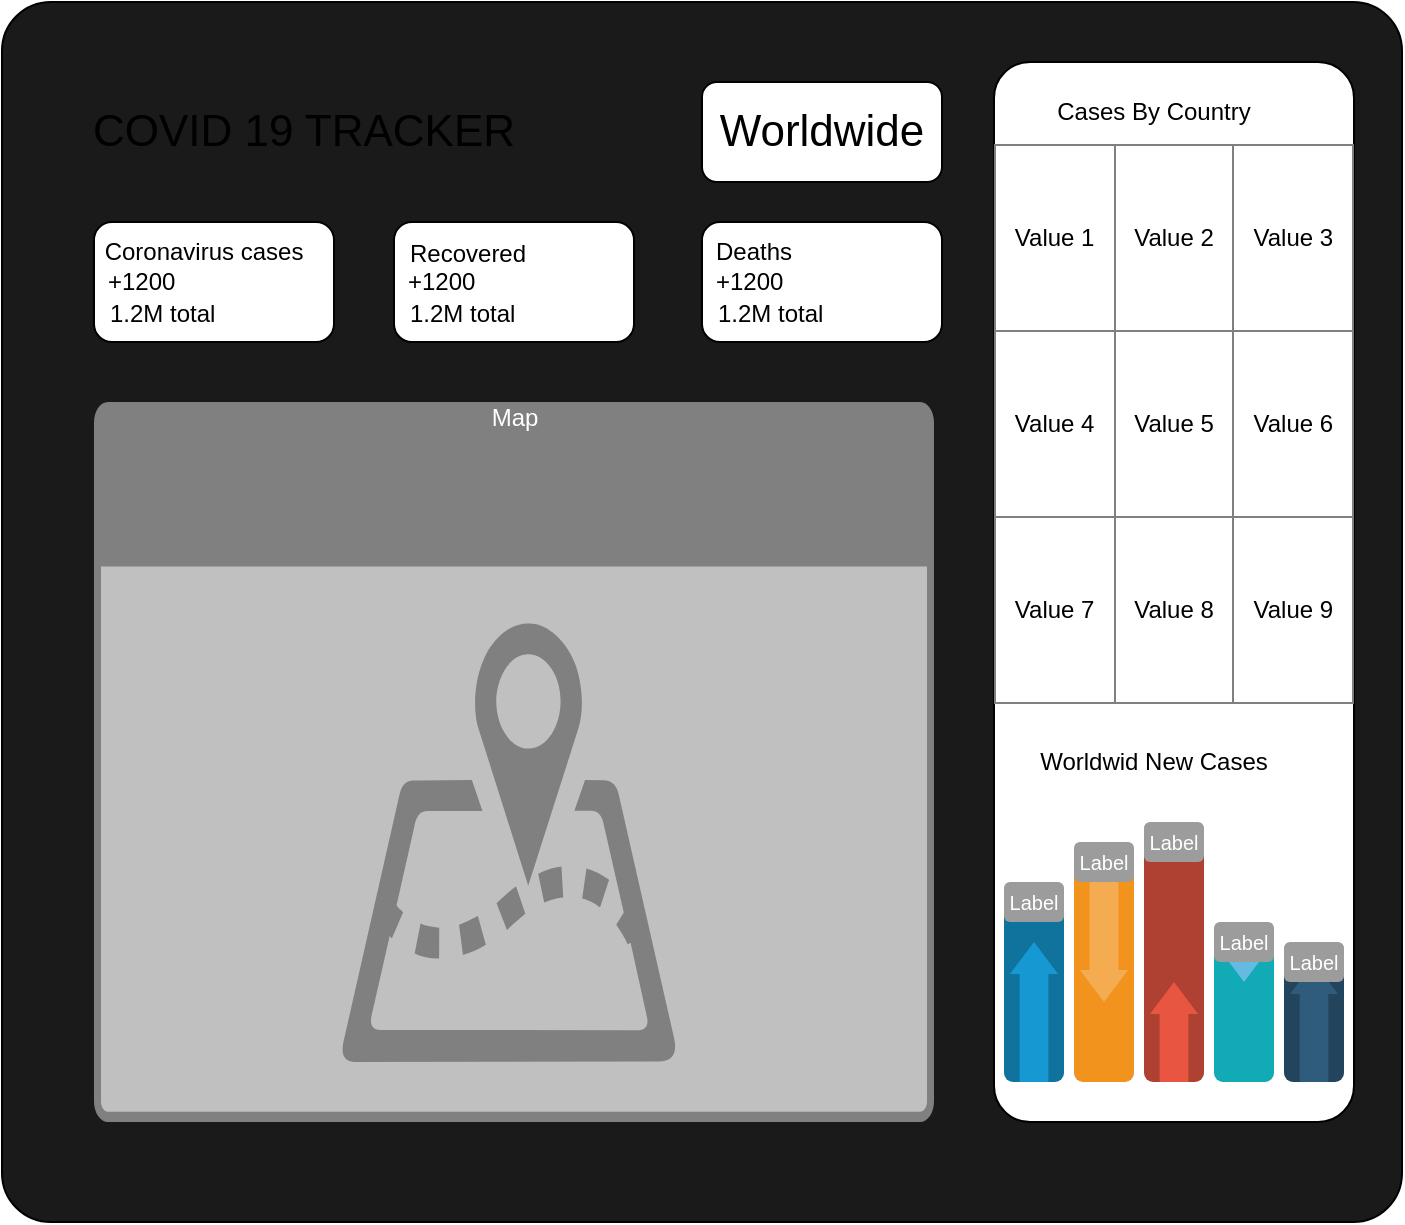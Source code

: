 <mxfile>
    <diagram id="bfxLnarcB1OtGD050o-9" name="第1頁">
        <mxGraphModel dx="1135" dy="718" grid="1" gridSize="10" guides="1" tooltips="1" connect="1" arrows="1" fold="1" page="1" pageScale="1" pageWidth="827" pageHeight="1169" math="0" shadow="0">
            <root>
                <mxCell id="0"/>
                <mxCell id="1" parent="0"/>
                <mxCell id="2" value="" style="rounded=1;whiteSpace=wrap;html=1;arcSize=4;shadow=0;fillColor=#1A1A1A;" vertex="1" parent="1">
                    <mxGeometry x="64" y="100" width="700" height="610" as="geometry"/>
                </mxCell>
                <mxCell id="3" value="&lt;font style=&quot;font-size: 22px&quot;&gt;COVID 19 TRACKER&lt;/font&gt;" style="text;html=1;strokeColor=none;fillColor=none;align=center;verticalAlign=middle;whiteSpace=wrap;rounded=0;" vertex="1" parent="1">
                    <mxGeometry x="100" y="150" width="230" height="30" as="geometry"/>
                </mxCell>
                <mxCell id="4" value="Worldwide" style="rounded=1;whiteSpace=wrap;html=1;fontSize=22;" vertex="1" parent="1">
                    <mxGeometry x="414" y="140" width="120" height="50" as="geometry"/>
                </mxCell>
                <mxCell id="12" value="" style="group;verticalAlign=middle;" vertex="1" connectable="0" parent="1">
                    <mxGeometry x="110" y="210" width="120" height="61" as="geometry"/>
                </mxCell>
                <mxCell id="5" value="&lt;font style=&quot;font-size: 12px&quot;&gt;&lt;br&gt;&lt;/font&gt;" style="rounded=1;whiteSpace=wrap;html=1;fontSize=22;" vertex="1" parent="12">
                    <mxGeometry width="120" height="60" as="geometry"/>
                </mxCell>
                <mxCell id="7" value="Coronavirus cases" style="text;html=1;strokeColor=none;fillColor=none;align=center;verticalAlign=middle;whiteSpace=wrap;rounded=0;fontSize=12;" vertex="1" parent="12">
                    <mxGeometry width="110" height="30" as="geometry"/>
                </mxCell>
                <mxCell id="8" value="+1200" style="text;html=1;strokeColor=none;fillColor=none;align=left;verticalAlign=middle;whiteSpace=wrap;rounded=0;fontSize=12;" vertex="1" parent="12">
                    <mxGeometry x="5" y="15" width="110" height="30" as="geometry"/>
                </mxCell>
                <mxCell id="9" value="1.2M total" style="text;html=1;strokeColor=none;fillColor=none;align=left;verticalAlign=middle;whiteSpace=wrap;rounded=0;fontSize=12;" vertex="1" parent="12">
                    <mxGeometry x="6" y="31" width="110" height="30" as="geometry"/>
                </mxCell>
                <mxCell id="21" value="" style="group;verticalAlign=middle;" vertex="1" connectable="0" parent="1">
                    <mxGeometry x="414" y="210" width="120" height="61" as="geometry"/>
                </mxCell>
                <mxCell id="22" value="&lt;font style=&quot;font-size: 12px&quot;&gt;&lt;br&gt;&lt;/font&gt;" style="rounded=1;whiteSpace=wrap;html=1;fontSize=22;" vertex="1" parent="21">
                    <mxGeometry width="120" height="60" as="geometry"/>
                </mxCell>
                <mxCell id="23" value="Deaths" style="text;html=1;strokeColor=none;fillColor=none;align=left;verticalAlign=middle;whiteSpace=wrap;rounded=0;fontSize=12;" vertex="1" parent="21">
                    <mxGeometry x="5" width="110" height="30" as="geometry"/>
                </mxCell>
                <mxCell id="24" value="+1200" style="text;html=1;strokeColor=none;fillColor=none;align=left;verticalAlign=middle;whiteSpace=wrap;rounded=0;fontSize=12;" vertex="1" parent="21">
                    <mxGeometry x="5" y="15" width="110" height="30" as="geometry"/>
                </mxCell>
                <mxCell id="25" value="1.2M total" style="text;html=1;strokeColor=none;fillColor=none;align=left;verticalAlign=middle;whiteSpace=wrap;rounded=0;fontSize=12;" vertex="1" parent="21">
                    <mxGeometry x="6" y="31" width="110" height="30" as="geometry"/>
                </mxCell>
                <mxCell id="26" value="" style="group;verticalAlign=middle;" vertex="1" connectable="0" parent="1">
                    <mxGeometry x="260" y="210" width="120" height="61" as="geometry"/>
                </mxCell>
                <mxCell id="27" value="&lt;font style=&quot;font-size: 12px&quot;&gt;&lt;br&gt;&lt;/font&gt;" style="rounded=1;whiteSpace=wrap;html=1;fontSize=22;" vertex="1" parent="26">
                    <mxGeometry width="120" height="60" as="geometry"/>
                </mxCell>
                <mxCell id="28" value="Recovered" style="text;html=1;strokeColor=none;fillColor=none;align=left;verticalAlign=middle;whiteSpace=wrap;rounded=0;fontSize=12;" vertex="1" parent="26">
                    <mxGeometry x="6" y="1" width="110" height="30" as="geometry"/>
                </mxCell>
                <mxCell id="29" value="+1200" style="text;html=1;strokeColor=none;fillColor=none;align=left;verticalAlign=middle;whiteSpace=wrap;rounded=0;fontSize=12;" vertex="1" parent="26">
                    <mxGeometry x="5" y="15" width="110" height="30" as="geometry"/>
                </mxCell>
                <mxCell id="30" value="1.2M total" style="text;html=1;strokeColor=none;fillColor=none;align=left;verticalAlign=middle;whiteSpace=wrap;rounded=0;fontSize=12;" vertex="1" parent="26">
                    <mxGeometry x="6" y="31" width="110" height="30" as="geometry"/>
                </mxCell>
                <mxCell id="39" value="" style="rounded=1;whiteSpace=wrap;html=1;shadow=0;fontSize=12;arcSize=10;" vertex="1" parent="1">
                    <mxGeometry x="560" y="130" width="180" height="530" as="geometry"/>
                </mxCell>
                <mxCell id="40" value="Cases By Country" style="text;html=1;strokeColor=none;fillColor=none;align=center;verticalAlign=middle;whiteSpace=wrap;rounded=0;shadow=0;fontSize=12;" vertex="1" parent="1">
                    <mxGeometry x="590" y="140" width="100" height="30" as="geometry"/>
                </mxCell>
                <mxCell id="41" value="Worldwid New Cases" style="text;html=1;strokeColor=none;fillColor=none;align=center;verticalAlign=middle;whiteSpace=wrap;rounded=0;shadow=0;fontSize=12;" vertex="1" parent="1">
                    <mxGeometry x="580" y="465" width="120" height="30" as="geometry"/>
                </mxCell>
                <mxCell id="42" value="&lt;table border=&quot;1&quot; width=&quot;100%&quot; height=&quot;100%&quot; style=&quot;width:100%;height:100%;border-collapse:collapse;&quot;&gt;&lt;tr&gt;&lt;td align=&quot;center&quot;&gt;Value 1&lt;/td&gt;&lt;td align=&quot;center&quot;&gt;Value 2&lt;/td&gt;&lt;td align=&quot;center&quot;&gt;Value 3&lt;/td&gt;&lt;/tr&gt;&lt;tr&gt;&lt;td align=&quot;center&quot;&gt;Value 4&lt;/td&gt;&lt;td align=&quot;center&quot;&gt;Value 5&lt;/td&gt;&lt;td align=&quot;center&quot;&gt;Value 6&lt;/td&gt;&lt;/tr&gt;&lt;tr&gt;&lt;td align=&quot;center&quot;&gt;Value 7&lt;/td&gt;&lt;td align=&quot;center&quot;&gt;Value 8&lt;/td&gt;&lt;td align=&quot;center&quot;&gt;Value 9&lt;/td&gt;&lt;/tr&gt;&lt;/table&gt;" style="text;html=1;strokeColor=none;fillColor=none;overflow=fill;rounded=1;shadow=0;fontSize=12;" vertex="1" parent="1">
                    <mxGeometry x="560" y="170.5" width="180" height="279.5" as="geometry"/>
                </mxCell>
                <mxCell id="43" value="" style="fillColor=#10739E;strokeColor=none;rounded=1;shadow=0;fontSize=12;" vertex="1" parent="1">
                    <mxGeometry x="565" y="540" width="30" height="100" as="geometry"/>
                </mxCell>
                <mxCell id="44" value="" style="shape=mxgraph.arrows2.arrow;dy=0.4;dx=16;notch=0;direction=north;fillColor=#1699D3;strokeColor=none;rounded=1;shadow=0;fontSize=12;" vertex="1" parent="43">
                    <mxGeometry x="3" y="30" width="24" height="70" as="geometry"/>
                </mxCell>
                <mxCell id="45" value="Label" style="text;html=1;align=center;verticalAlign=middle;whiteSpace=wrap;fontColor=#FFFFFF;fontSize=10;rounded=1;shadow=0;fillColor=#9C9C9C;" vertex="1" parent="43">
                    <mxGeometry width="30" height="20" as="geometry"/>
                </mxCell>
                <mxCell id="46" value="" style="fillColor=#F2931E;strokeColor=none;rounded=1;shadow=0;fontSize=12;" vertex="1" parent="1">
                    <mxGeometry x="600" y="520" width="30" height="120" as="geometry"/>
                </mxCell>
                <mxCell id="47" value="" style="shape=mxgraph.arrows2.arrow;dy=0.4;dx=16;notch=0;direction=south;fillColor=#F5AB50;strokeColor=none;rounded=1;shadow=0;fontSize=12;" vertex="1" parent="46">
                    <mxGeometry x="3" width="24" height="80" as="geometry"/>
                </mxCell>
                <mxCell id="48" value="Label" style="text;html=1;align=center;verticalAlign=middle;whiteSpace=wrap;fontColor=#FFFFFF;fontSize=10;rounded=1;shadow=0;fillColor=#9C9C9C;" vertex="1" parent="46">
                    <mxGeometry width="30" height="20" as="geometry"/>
                </mxCell>
                <mxCell id="49" value="" style="fillColor=#AE4132;strokeColor=none;rounded=1;shadow=0;fontSize=12;" vertex="1" parent="1">
                    <mxGeometry x="635" y="510" width="30" height="130" as="geometry"/>
                </mxCell>
                <mxCell id="50" value="" style="shape=mxgraph.arrows2.arrow;dy=0.4;dx=16;notch=0;direction=north;fillColor=#E85642;strokeColor=none;rounded=1;shadow=0;fontSize=12;" vertex="1" parent="49">
                    <mxGeometry x="3" y="80" width="24" height="50" as="geometry"/>
                </mxCell>
                <mxCell id="51" value="Label" style="text;html=1;align=center;verticalAlign=middle;whiteSpace=wrap;fontColor=#FFFFFF;fontSize=10;rounded=1;shadow=0;fillColor=#9C9C9C;" vertex="1" parent="49">
                    <mxGeometry width="30" height="20" as="geometry"/>
                </mxCell>
                <mxCell id="52" value="" style="fillColor=#12AAB5;strokeColor=none;rounded=1;shadow=0;fontSize=12;" vertex="1" parent="1">
                    <mxGeometry x="670" y="560" width="30" height="80" as="geometry"/>
                </mxCell>
                <mxCell id="53" value="" style="shape=mxgraph.arrows2.arrow;dy=0.4;dx=16;notch=0;direction=south;fillColor=#64BBE2;strokeColor=none;rounded=1;shadow=0;fontSize=12;" vertex="1" parent="52">
                    <mxGeometry x="3" width="24" height="30" as="geometry"/>
                </mxCell>
                <mxCell id="54" value="Label" style="text;html=1;align=center;verticalAlign=middle;whiteSpace=wrap;fontColor=#FFFFFF;fontSize=10;rounded=1;shadow=0;fillColor=#9C9C9C;" vertex="1" parent="52">
                    <mxGeometry width="30" height="20" as="geometry"/>
                </mxCell>
                <mxCell id="55" value="" style="fillColor=#23445D;strokeColor=none;rounded=1;shadow=0;fontSize=12;" vertex="1" parent="1">
                    <mxGeometry x="705" y="570" width="30" height="70" as="geometry"/>
                </mxCell>
                <mxCell id="56" value="" style="shape=mxgraph.arrows2.arrow;dy=0.4;dx=16;notch=0;direction=north;fillColor=#2F5B7C;strokeColor=none;rounded=1;shadow=0;fontSize=12;" vertex="1" parent="55">
                    <mxGeometry x="3" y="10" width="24" height="60" as="geometry"/>
                </mxCell>
                <mxCell id="57" value="Label" style="text;html=1;align=center;verticalAlign=middle;whiteSpace=wrap;fontColor=#FFFFFF;fontSize=10;rounded=1;shadow=0;fillColor=#9C9C9C;" vertex="1" parent="55">
                    <mxGeometry width="30" height="20" as="geometry"/>
                </mxCell>
                <mxCell id="60" value="Map" style="html=1;strokeColor=none;fillColor=#808080;labelPosition=center;verticalLabelPosition=middle;verticalAlign=top;align=center;fontSize=12;outlineConnect=0;spacingTop=-6;fontColor=#FFFFFF;sketch=0;shape=mxgraph.sitemap.map;rounded=1;shadow=0;" vertex="1" parent="1">
                    <mxGeometry x="110" y="300" width="420" height="360" as="geometry"/>
                </mxCell>
            </root>
        </mxGraphModel>
    </diagram>
</mxfile>